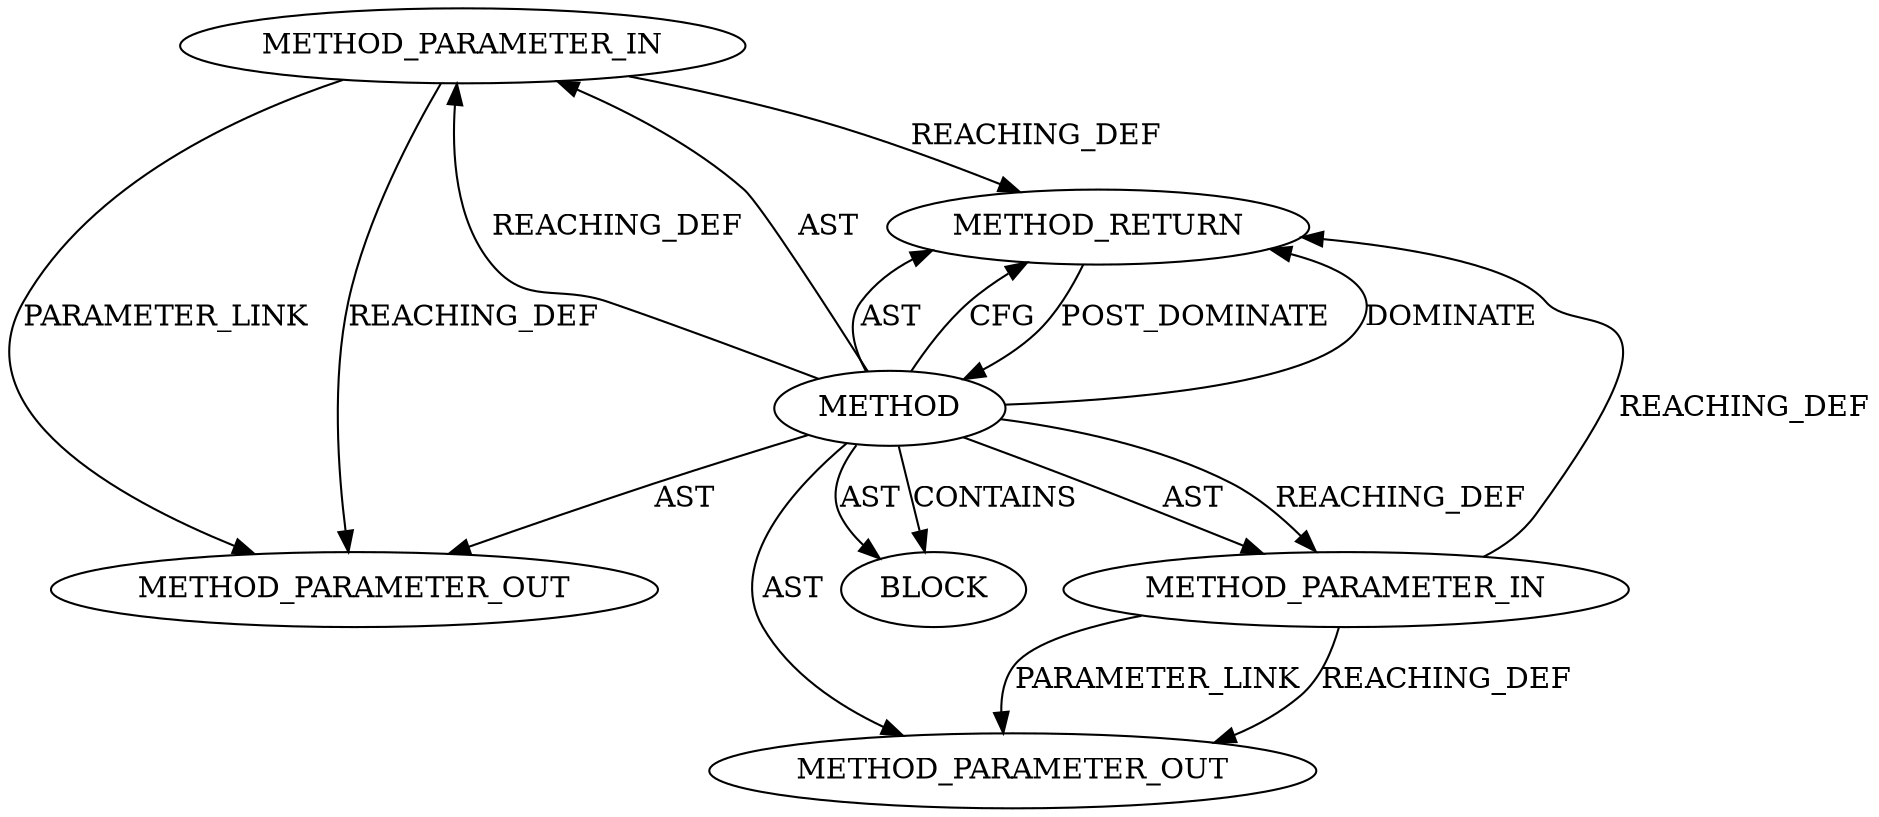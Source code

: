 digraph {
  21808 [label=METHOD_PARAMETER_OUT ORDER=2 CODE="p2" IS_VARIADIC=false TYPE_FULL_NAME="ANY" EVALUATION_STRATEGY="BY_VALUE" INDEX=2 NAME="p2"]
  19485 [label=BLOCK ORDER=1 ARGUMENT_INDEX=1 CODE="<empty>" TYPE_FULL_NAME="ANY"]
  19484 [label=METHOD_PARAMETER_IN ORDER=2 CODE="p2" IS_VARIADIC=false TYPE_FULL_NAME="ANY" EVALUATION_STRATEGY="BY_VALUE" INDEX=2 NAME="p2"]
  19486 [label=METHOD_RETURN ORDER=2 CODE="RET" TYPE_FULL_NAME="ANY" EVALUATION_STRATEGY="BY_VALUE"]
  21807 [label=METHOD_PARAMETER_OUT ORDER=1 CODE="p1" IS_VARIADIC=false TYPE_FULL_NAME="ANY" EVALUATION_STRATEGY="BY_VALUE" INDEX=1 NAME="p1"]
  19483 [label=METHOD_PARAMETER_IN ORDER=1 CODE="p1" IS_VARIADIC=false TYPE_FULL_NAME="ANY" EVALUATION_STRATEGY="BY_VALUE" INDEX=1 NAME="p1"]
  19482 [label=METHOD AST_PARENT_TYPE="NAMESPACE_BLOCK" AST_PARENT_FULL_NAME="<global>" ORDER=0 CODE="<empty>" FULL_NAME="netdev_sk_get_lowest_dev" IS_EXTERNAL=true FILENAME="<empty>" SIGNATURE="" NAME="netdev_sk_get_lowest_dev"]
  19482 -> 19484 [label=REACHING_DEF VARIABLE=""]
  19482 -> 19486 [label=DOMINATE ]
  19482 -> 19486 [label=AST ]
  19483 -> 21807 [label=PARAMETER_LINK ]
  19482 -> 19485 [label=CONTAINS ]
  19482 -> 19486 [label=CFG ]
  19482 -> 21807 [label=AST ]
  19482 -> 21808 [label=AST ]
  19482 -> 19483 [label=AST ]
  19483 -> 19486 [label=REACHING_DEF VARIABLE="p1"]
  19484 -> 21808 [label=PARAMETER_LINK ]
  19484 -> 19486 [label=REACHING_DEF VARIABLE="p2"]
  19483 -> 21807 [label=REACHING_DEF VARIABLE="p1"]
  19486 -> 19482 [label=POST_DOMINATE ]
  19482 -> 19483 [label=REACHING_DEF VARIABLE=""]
  19482 -> 19484 [label=AST ]
  19484 -> 21808 [label=REACHING_DEF VARIABLE="p2"]
  19482 -> 19485 [label=AST ]
}
